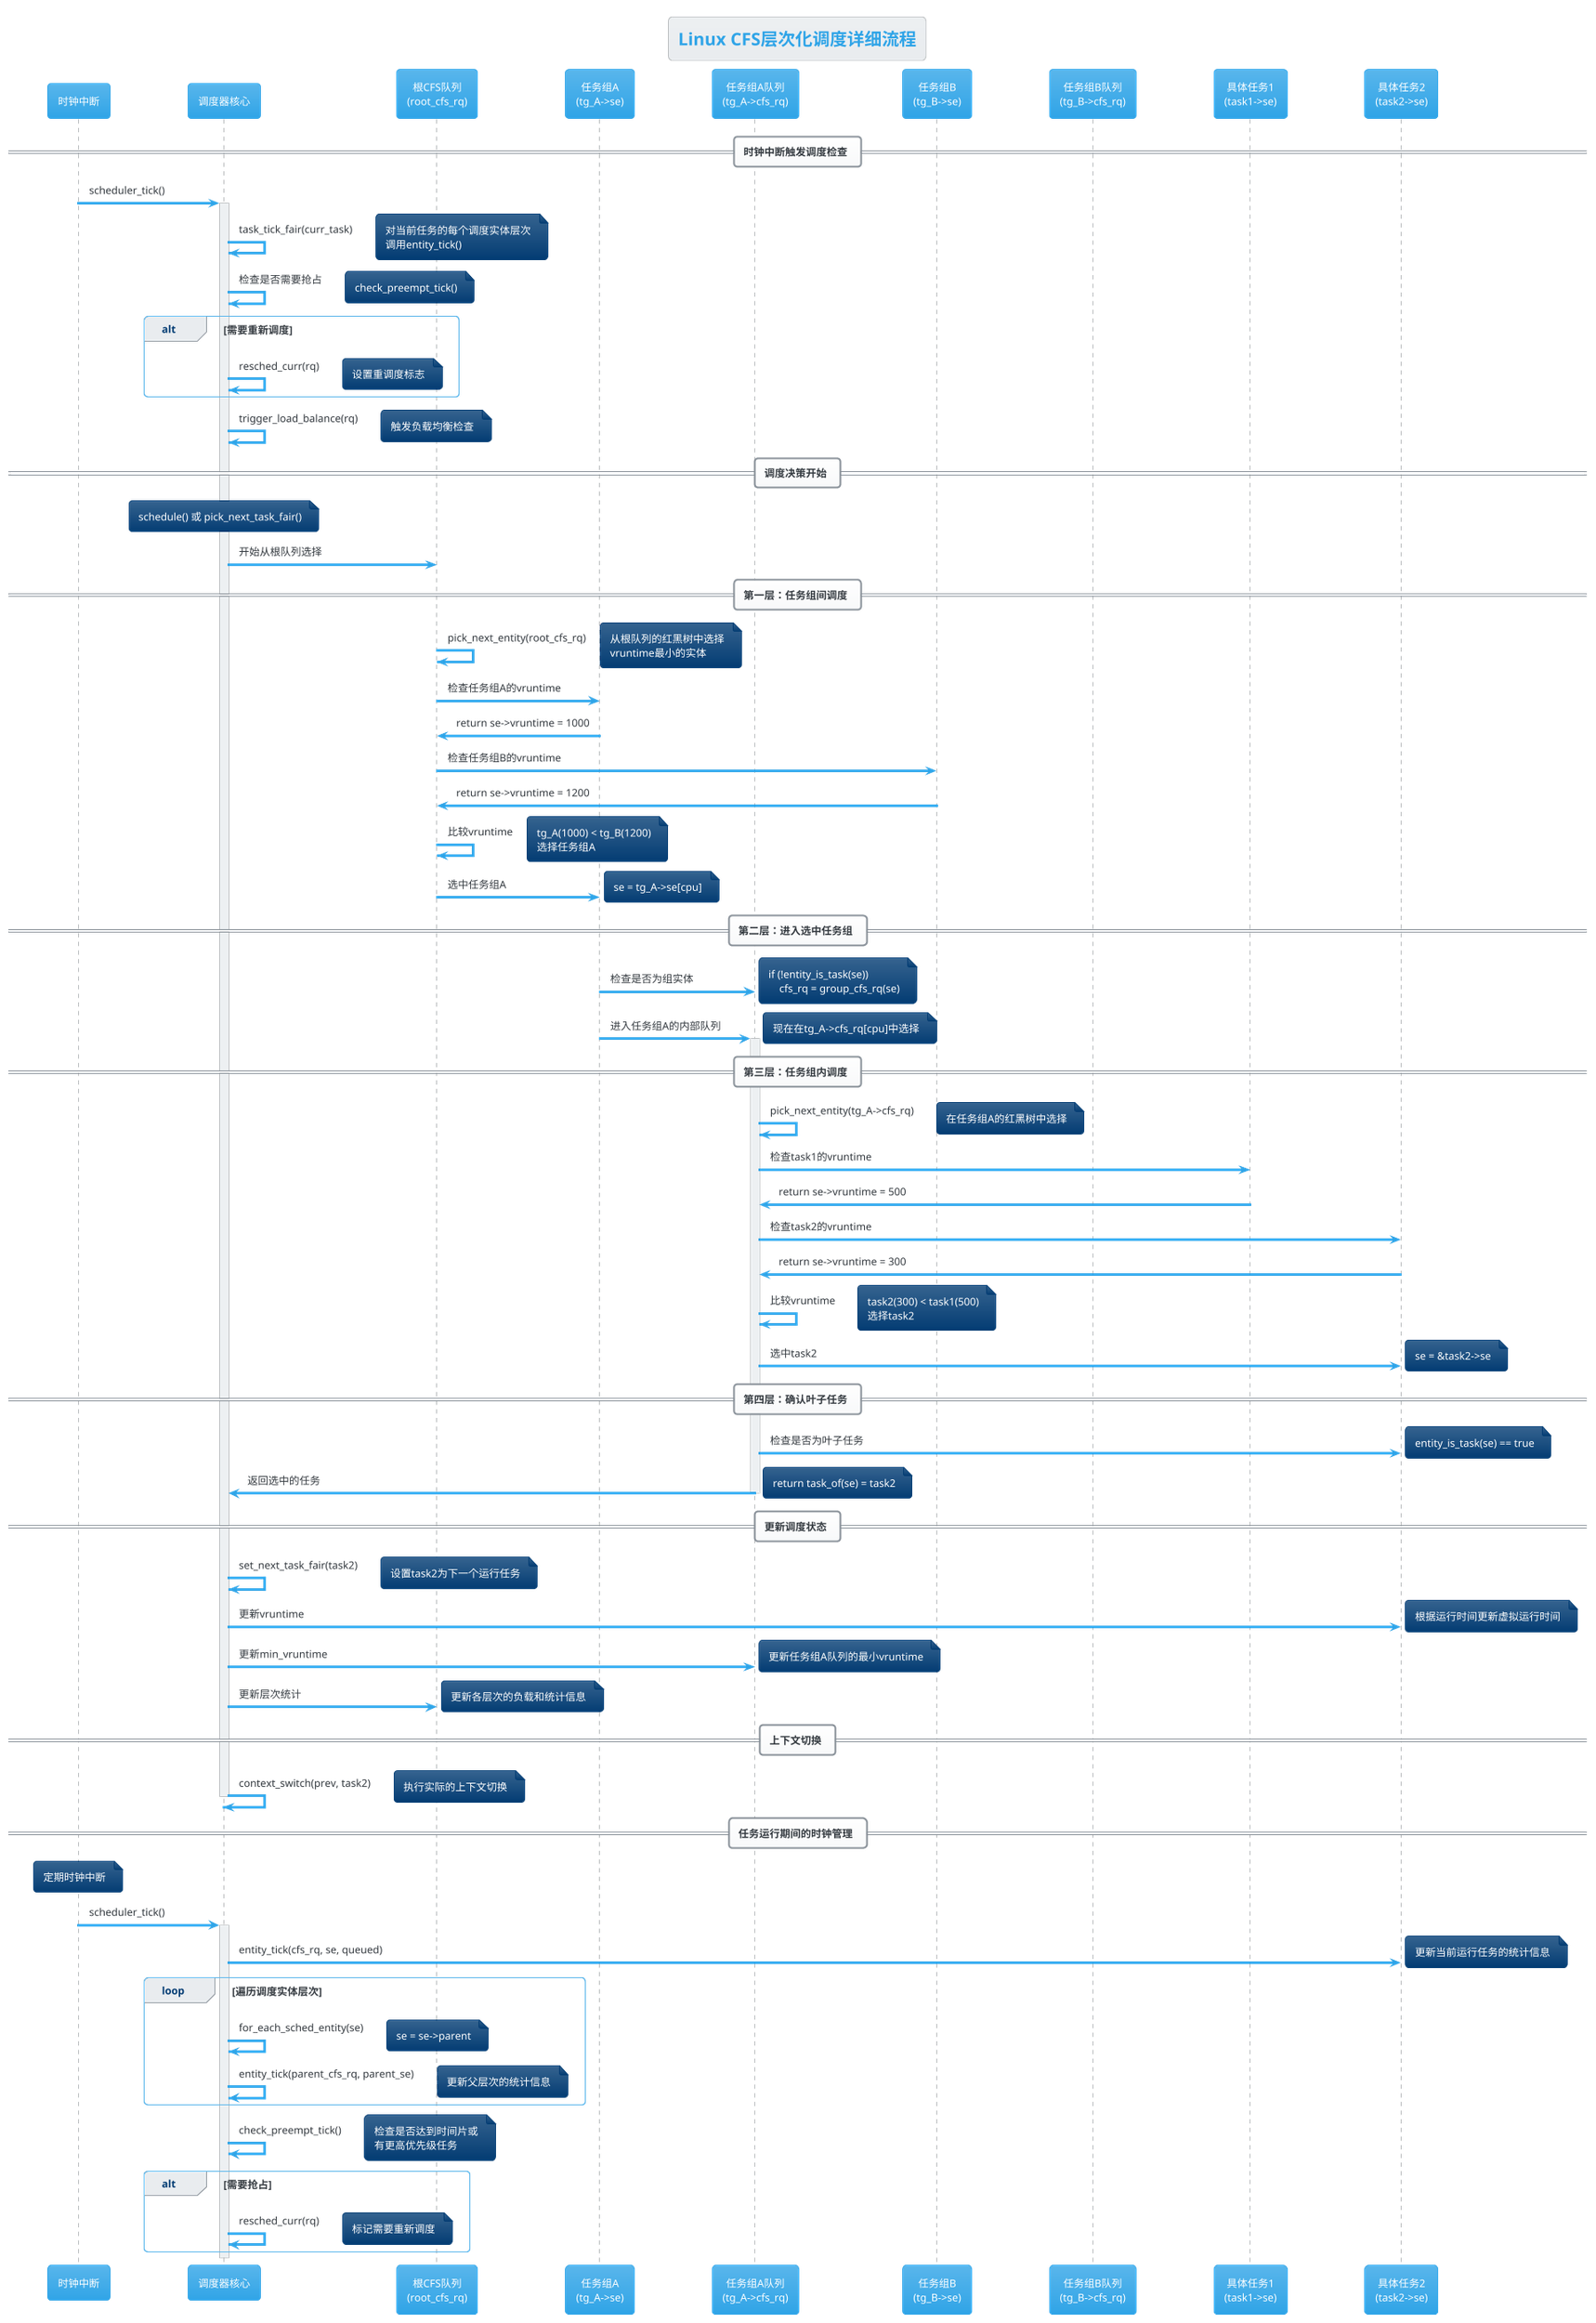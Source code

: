 @startuml CFS层次化调度详细时序图
!theme cerulean
title Linux CFS层次化调度详细流程

participant "时钟中断" as Timer
participant "调度器核心" as Core
participant "根CFS队列\n(root_cfs_rq)" as RootCFS
participant "任务组A\n(tg_A->se)" as TGA_SE  
participant "任务组A队列\n(tg_A->cfs_rq)" as TGA_CFS
participant "任务组B\n(tg_B->se)" as TGB_SE
participant "任务组B队列\n(tg_B->cfs_rq)" as TGB_CFS
participant "具体任务1\n(task1->se)" as Task1
participant "具体任务2\n(task2->se)" as Task2

== 时钟中断触发调度检查 ==

Timer -> Core: scheduler_tick()
activate Core

Core -> Core: task_tick_fair(curr_task)
note right: 对当前任务的每个调度实体层次\n调用entity_tick()

Core -> Core: 检查是否需要抢占
note right: check_preempt_tick()

alt 需要重新调度
    Core -> Core: resched_curr(rq)
    note right: 设置重调度标志
end

Core -> Core: trigger_load_balance(rq)
note right: 触发负载均衡检查

== 调度决策开始 ==

note over Core: schedule() 或 pick_next_task_fair()
Core -> RootCFS: 开始从根队列选择

== 第一层：任务组间调度 ==

RootCFS -> RootCFS: pick_next_entity(root_cfs_rq)
note right: 从根队列的红黑树中选择\nvruntime最小的实体

RootCFS -> TGA_SE: 检查任务组A的vruntime
TGA_SE -> RootCFS: return se->vruntime = 1000

RootCFS -> TGB_SE: 检查任务组B的vruntime  
TGB_SE -> RootCFS: return se->vruntime = 1200

RootCFS -> RootCFS: 比较vruntime
note right: tg_A(1000) < tg_B(1200)\n选择任务组A

RootCFS -> TGA_SE: 选中任务组A
note right: se = tg_A->se[cpu]

== 第二层：进入选中任务组 ==

TGA_SE -> TGA_CFS: 检查是否为组实体
note right: if (!entity_is_task(se))\n    cfs_rq = group_cfs_rq(se)

TGA_SE -> TGA_CFS: 进入任务组A的内部队列
activate TGA_CFS
note right: 现在在tg_A->cfs_rq[cpu]中选择

== 第三层：任务组内调度 ==

TGA_CFS -> TGA_CFS: pick_next_entity(tg_A->cfs_rq)
note right: 在任务组A的红黑树中选择

TGA_CFS -> Task1: 检查task1的vruntime
Task1 -> TGA_CFS: return se->vruntime = 500

TGA_CFS -> Task2: 检查task2的vruntime
Task2 -> TGA_CFS: return se->vruntime = 300

TGA_CFS -> TGA_CFS: 比较vruntime
note right: task2(300) < task1(500)\n选择task2

TGA_CFS -> Task2: 选中task2
note right: se = &task2->se

== 第四层：确认叶子任务 ==

TGA_CFS -> Task2: 检查是否为叶子任务
note right: entity_is_task(se) == true

TGA_CFS -> Core: 返回选中的任务
deactivate TGA_CFS
note right: return task_of(se) = task2

== 更新调度状态 ==

Core -> Core: set_next_task_fair(task2)
note right: 设置task2为下一个运行任务

Core -> Task2: 更新vruntime
note right: 根据运行时间更新虚拟运行时间

Core -> TGA_CFS: 更新min_vruntime
note right: 更新任务组A队列的最小vruntime

Core -> RootCFS: 更新层次统计
note right: 更新各层次的负载和统计信息

== 上下文切换 ==

Core -> Core: context_switch(prev, task2)
note right: 执行实际的上下文切换

deactivate Core

== 任务运行期间的时钟管理 ==

note over Timer: 定期时钟中断

Timer -> Core: scheduler_tick()
activate Core

Core -> Task2: entity_tick(cfs_rq, se, queued)
note right: 更新当前运行任务的统计信息

loop 遍历调度实体层次
    Core -> Core: for_each_sched_entity(se)
    note right: se = se->parent
    
    Core -> Core: entity_tick(parent_cfs_rq, parent_se)
    note right: 更新父层次的统计信息
end

Core -> Core: check_preempt_tick()
note right: 检查是否达到时间片或\n有更高优先级任务

alt 需要抢占
    Core -> Core: resched_curr(rq)
    note right: 标记需要重新调度
end

deactivate Core

@enduml 